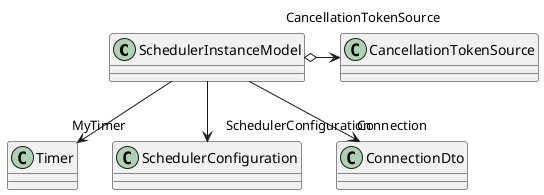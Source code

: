 @startuml
class SchedulerInstanceModel {
}
SchedulerInstanceModel --> "MyTimer" Timer
SchedulerInstanceModel --> "SchedulerConfiguration" SchedulerConfiguration
SchedulerInstanceModel o-> "CancellationTokenSource" CancellationTokenSource
SchedulerInstanceModel --> "Connection" ConnectionDto
@enduml

